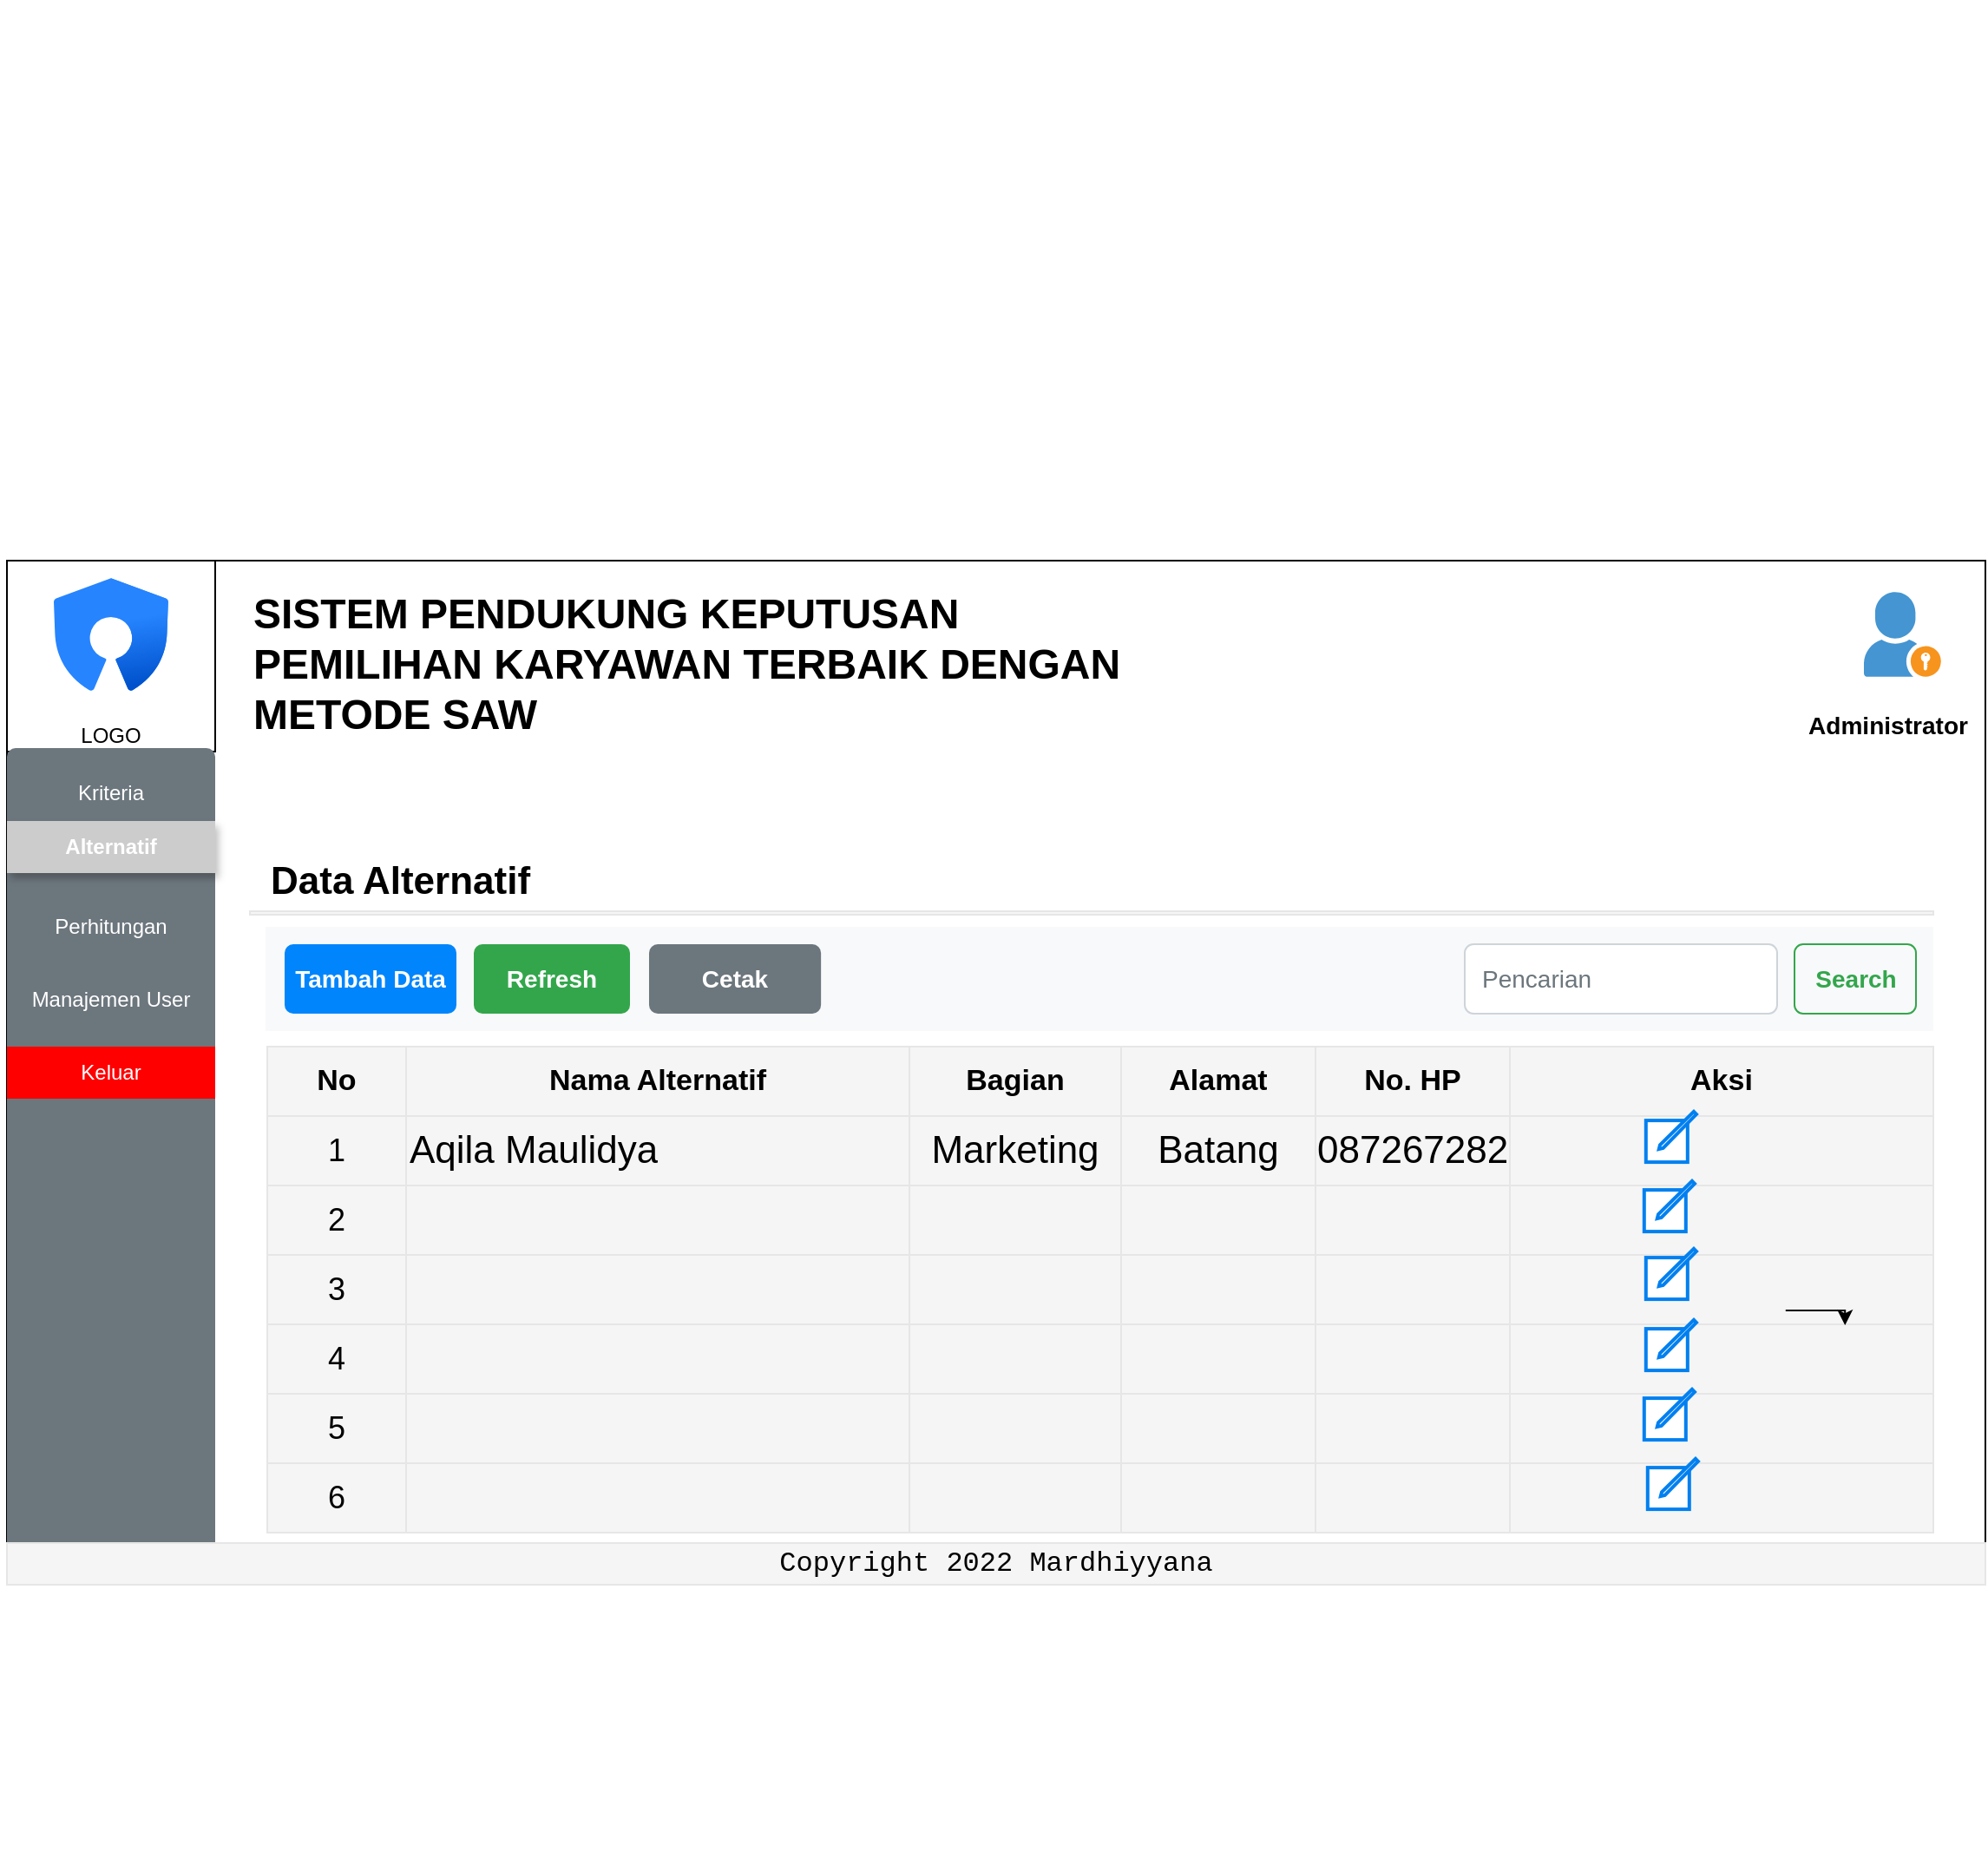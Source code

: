 <mxfile version="20.5.0" type="github"><diagram id="6rKl30hIbtVixvo6WM_1" name="Data Alternatif"><mxGraphModel dx="1240" dy="1388" grid="1" gridSize="10" guides="1" tooltips="1" connect="1" arrows="1" fold="1" page="1" pageScale="1" pageWidth="1169" pageHeight="827" math="0" shadow="0"><root><mxCell id="0"/><mxCell id="1" parent="0"/><mxCell id="MqwQLQbv7NzQhXvsSWZd-1" value="" style="rounded=0;whiteSpace=wrap;html=1;" parent="1" vertex="1"><mxGeometry x="10" y="10" width="1140" height="590" as="geometry"/></mxCell><mxCell id="MqwQLQbv7NzQhXvsSWZd-3" value="LOGO" style="rounded=0;whiteSpace=wrap;html=1;verticalAlign=bottom;" parent="1" vertex="1"><mxGeometry x="10" y="10" width="120" height="110" as="geometry"/></mxCell><mxCell id="MqwQLQbv7NzQhXvsSWZd-2" value="" style="image;image=img/lib/atlassian/Crowd_Logo.svg;" parent="1" vertex="1"><mxGeometry x="37" y="20" width="66" height="65" as="geometry"/></mxCell><mxCell id="MqwQLQbv7NzQhXvsSWZd-4" value="&lt;h1&gt;SISTEM PENDUKUNG KEPUTUSAN PEMILIHAN KARYAWAN TERBAIK DENGAN METODE SAW&lt;/h1&gt;" style="text;html=1;strokeColor=none;fillColor=none;align=left;verticalAlign=middle;whiteSpace=wrap;rounded=0;" parent="1" vertex="1"><mxGeometry x="150" y="55" width="530" height="30" as="geometry"/></mxCell><mxCell id="MqwQLQbv7NzQhXvsSWZd-5" value="" style="shadow=0;dashed=0;html=1;strokeColor=none;fillColor=#4495D1;labelPosition=center;verticalLabelPosition=bottom;verticalAlign=top;align=center;outlineConnect=0;shape=mxgraph.veeam.portal_admin;" parent="1" vertex="1"><mxGeometry x="1080" y="28.1" width="44.4" height="48.8" as="geometry"/></mxCell><mxCell id="MqwQLQbv7NzQhXvsSWZd-6" value="&lt;h3&gt;Administrator&lt;/h3&gt;" style="text;html=1;strokeColor=none;fillColor=none;align=center;verticalAlign=middle;whiteSpace=wrap;rounded=0;" parent="1" vertex="1"><mxGeometry x="1064.4" y="90" width="60" height="30" as="geometry"/></mxCell><mxCell id="MqwQLQbv7NzQhXvsSWZd-8" value="" style="html=1;shadow=0;dashed=0;shape=mxgraph.bootstrap.rrect;rSize=5;strokeColor=none;html=1;whiteSpace=wrap;fillColor=#6C767D;fontColor=#ffffff;sketch=0;" parent="1" vertex="1"><mxGeometry x="10" y="118" width="120" height="480" as="geometry"/></mxCell><mxCell id="MqwQLQbv7NzQhXvsSWZd-9" value="&amp;nbsp;Kriteria&amp;nbsp;" style="strokeColor=inherit;fillColor=inherit;gradientColor=inherit;fontColor=inherit;html=1;shadow=0;dashed=0;shape=mxgraph.bootstrap.topButton;rSize=5;perimeter=none;whiteSpace=wrap;resizeWidth=1;sketch=0;align=center;" parent="MqwQLQbv7NzQhXvsSWZd-8" vertex="1"><mxGeometry width="120" height="30" relative="1" as="geometry"><mxPoint y="11" as="offset"/></mxGeometry></mxCell><mxCell id="MqwQLQbv7NzQhXvsSWZd-10" value="Alternatif" style="strokeColor=inherit;fillColor=inherit;gradientColor=inherit;fontColor=inherit;html=1;shadow=0;dashed=0;perimeter=none;whiteSpace=wrap;resizeWidth=1;sketch=0;align=center;" parent="MqwQLQbv7NzQhXvsSWZd-8" vertex="1"><mxGeometry width="120" height="30" relative="1" as="geometry"><mxPoint y="47" as="offset"/></mxGeometry></mxCell><mxCell id="MqwQLQbv7NzQhXvsSWZd-12" value="Manajemen User" style="strokeColor=inherit;fillColor=inherit;gradientColor=inherit;fontColor=inherit;html=1;shadow=0;dashed=0;perimeter=none;whiteSpace=wrap;resizeWidth=1;sketch=0;align=center;" parent="MqwQLQbv7NzQhXvsSWZd-8" vertex="1"><mxGeometry width="120" height="30" relative="1" as="geometry"><mxPoint y="130" as="offset"/></mxGeometry></mxCell><mxCell id="MqwQLQbv7NzQhXvsSWZd-16" value="Keluar" style="strokeColor=inherit;fillColor=#FF0000;gradientColor=inherit;fontColor=inherit;html=1;shadow=0;dashed=0;perimeter=none;whiteSpace=wrap;resizeWidth=1;sketch=0;align=center;labelBackgroundColor=none;" parent="MqwQLQbv7NzQhXvsSWZd-8" vertex="1"><mxGeometry y="172" width="120" height="30" as="geometry"/></mxCell><mxCell id="jXuhgU2BO-_UvedDgSuv-1" value="Alternatif" style="strokeColor=inherit;fillColor=#CCCCCC;gradientColor=inherit;fontColor=inherit;html=1;shadow=1;dashed=0;perimeter=none;whiteSpace=wrap;resizeWidth=1;sketch=0;align=center;fontStyle=1" vertex="1" parent="MqwQLQbv7NzQhXvsSWZd-8"><mxGeometry y="42" width="120" height="30" as="geometry"/></mxCell><mxCell id="jXuhgU2BO-_UvedDgSuv-2" value="Perhitungan" style="strokeColor=inherit;fillColor=inherit;gradientColor=inherit;fontColor=inherit;html=1;shadow=0;dashed=0;perimeter=none;whiteSpace=wrap;resizeWidth=1;sketch=0;align=center;" vertex="1" parent="MqwQLQbv7NzQhXvsSWZd-8"><mxGeometry y="88" width="120" height="30" as="geometry"/></mxCell><mxCell id="MqwQLQbv7NzQhXvsSWZd-23" value="&lt;h4 style=&quot;font-size: 22px;&quot;&gt;Data Alternatif&lt;/h4&gt;" style="text;html=1;strokeColor=none;fillColor=none;align=left;verticalAlign=middle;whiteSpace=wrap;rounded=0;fontSize=22;" parent="1" vertex="1"><mxGeometry x="160" y="180" width="530" height="30" as="geometry"/></mxCell><mxCell id="MqwQLQbv7NzQhXvsSWZd-24" value="" style="rounded=0;whiteSpace=wrap;html=1;shadow=0;labelBackgroundColor=none;strokeColor=#E6E6E6;fontFamily=Helvetica;fontSize=21;fontColor=#000000;fillColor=#F5F5F5;" parent="1" vertex="1"><mxGeometry x="150" y="212" width="970" height="2" as="geometry"/></mxCell><mxCell id="MqwQLQbv7NzQhXvsSWZd-30" value="" style="edgeStyle=none;orthogonalLoop=1;jettySize=auto;html=1;rounded=0;fontFamily=Helvetica;fontSize=22;fontColor=#000000;shape=link;strokeColor=none;width=1065.385;" parent="1" edge="1"><mxGeometry width="80" relative="1" as="geometry"><mxPoint x="160" y="220" as="sourcePoint"/><mxPoint x="240" y="220" as="targetPoint"/><Array as="points"/></mxGeometry></mxCell><mxCell id="MqwQLQbv7NzQhXvsSWZd-39" value="&lt;br&gt;" style="html=1;shadow=0;dashed=0;fillColor=#F8F9FA;strokeColor=none;fontSize=16;fontColor=#181819;align=center;spacing=15;labelBackgroundColor=none;fontFamily=Helvetica;" parent="1" vertex="1"><mxGeometry x="159" y="221" width="961" height="60" as="geometry"/></mxCell><mxCell id="MqwQLQbv7NzQhXvsSWZd-42" value="Refresh" style="html=1;shadow=0;dashed=0;shape=mxgraph.bootstrap.rrect;rSize=5;strokeColor=none;strokeWidth=1;fillColor=#33A64C;fontColor=#FFFFFF;whiteSpace=wrap;align=center;verticalAlign=middle;spacingLeft=0;fontStyle=1;fontSize=14;spacing=5;labelBackgroundColor=none;fontFamily=Helvetica;" parent="MqwQLQbv7NzQhXvsSWZd-39" vertex="1"><mxGeometry x="120" y="10" width="90" height="40" as="geometry"/></mxCell><mxCell id="MqwQLQbv7NzQhXvsSWZd-43" value="Tambah Data" style="html=1;shadow=0;dashed=0;shape=mxgraph.bootstrap.rrect;rSize=5;strokeColor=none;strokeWidth=1;fillColor=#0085FC;fontColor=#FFFFFF;whiteSpace=wrap;align=center;verticalAlign=middle;spacingLeft=0;fontStyle=1;fontSize=14;spacing=5;labelBackgroundColor=none;fontFamily=Helvetica;" parent="MqwQLQbv7NzQhXvsSWZd-39" vertex="1"><mxGeometry x="11" y="10" width="99" height="40" as="geometry"/></mxCell><mxCell id="MqwQLQbv7NzQhXvsSWZd-44" value="Cetak" style="html=1;shadow=0;dashed=0;shape=mxgraph.bootstrap.rrect;rSize=5;strokeColor=none;strokeWidth=1;fillColor=#6C767D;fontColor=#FFFFFF;whiteSpace=wrap;align=center;verticalAlign=middle;spacingLeft=0;fontStyle=1;fontSize=14;spacing=5;labelBackgroundColor=none;fontFamily=Helvetica;" parent="MqwQLQbv7NzQhXvsSWZd-39" vertex="1"><mxGeometry x="220.996" y="10" width="99.072" height="40" as="geometry"/></mxCell><mxCell id="k3bgzc_hf6o6K0Y0xTnF-33" value="Pencarian" style="html=1;shadow=0;dashed=0;shape=mxgraph.bootstrap.rrect;rSize=5;fontSize=14;fontColor=#6C767D;strokeColor=#CED4DA;fillColor=#ffffff;align=left;spacing=10;labelBackgroundColor=none;fontFamily=Helvetica;" vertex="1" parent="MqwQLQbv7NzQhXvsSWZd-39"><mxGeometry x="691" y="10" width="180" height="40" as="geometry"/></mxCell><mxCell id="k3bgzc_hf6o6K0Y0xTnF-34" value="Search" style="html=1;shadow=0;dashed=0;shape=mxgraph.bootstrap.rrect;rSize=5;fontSize=14;fontColor=#33A64C;strokeColor=#33A64C;fillColor=none;labelBackgroundColor=none;fontFamily=Helvetica;fontStyle=1" vertex="1" parent="MqwQLQbv7NzQhXvsSWZd-39"><mxGeometry x="881" y="10" width="70" height="40" as="geometry"/></mxCell><mxCell id="MqwQLQbv7NzQhXvsSWZd-118" value="" style="shape=table;startSize=0;container=1;collapsible=0;childLayout=tableLayout;shadow=0;labelBackgroundColor=none;strokeColor=#E6E6E6;fontFamily=Helvetica;fontSize=22;fontColor=#000000;fillColor=#F5F5F5;" parent="1" vertex="1"><mxGeometry x="160" y="290" width="960" height="280" as="geometry"/></mxCell><mxCell id="MqwQLQbv7NzQhXvsSWZd-119" value="" style="shape=tableRow;horizontal=0;startSize=0;swimlaneHead=0;swimlaneBody=0;top=0;left=0;bottom=0;right=0;collapsible=0;dropTarget=0;fillColor=none;points=[[0,0.5],[1,0.5]];portConstraint=eastwest;shadow=0;labelBackgroundColor=none;strokeColor=#E6E6E6;fontFamily=Helvetica;fontSize=22;fontColor=#000000;" parent="MqwQLQbv7NzQhXvsSWZd-118" vertex="1"><mxGeometry width="960" height="40" as="geometry"/></mxCell><mxCell id="MqwQLQbv7NzQhXvsSWZd-120" value="No" style="shape=partialRectangle;html=1;whiteSpace=wrap;connectable=0;overflow=hidden;fillColor=none;top=0;left=0;bottom=0;right=0;pointerEvents=1;shadow=0;labelBackgroundColor=none;strokeColor=#E6E6E6;fontFamily=Helvetica;fontSize=17;fontColor=#000000;fontStyle=1;align=center;" parent="MqwQLQbv7NzQhXvsSWZd-119" vertex="1"><mxGeometry width="80" height="40" as="geometry"><mxRectangle width="80" height="40" as="alternateBounds"/></mxGeometry></mxCell><mxCell id="MqwQLQbv7NzQhXvsSWZd-122" value="Nama Alternatif" style="shape=partialRectangle;html=1;whiteSpace=wrap;connectable=0;overflow=hidden;fillColor=none;top=0;left=0;bottom=0;right=0;pointerEvents=1;shadow=0;labelBackgroundColor=none;strokeColor=#E6E6E6;fontFamily=Helvetica;fontSize=17;fontColor=#000000;fontStyle=1;align=center;" parent="MqwQLQbv7NzQhXvsSWZd-119" vertex="1"><mxGeometry x="80" width="290" height="40" as="geometry"><mxRectangle width="290" height="40" as="alternateBounds"/></mxGeometry></mxCell><mxCell id="MqwQLQbv7NzQhXvsSWZd-123" value="Bagian" style="shape=partialRectangle;html=1;whiteSpace=wrap;connectable=0;overflow=hidden;fillColor=none;top=0;left=0;bottom=0;right=0;pointerEvents=1;shadow=0;labelBackgroundColor=none;strokeColor=#E6E6E6;fontFamily=Helvetica;fontSize=17;fontColor=#000000;fontStyle=1;align=center;" parent="MqwQLQbv7NzQhXvsSWZd-119" vertex="1"><mxGeometry x="370" width="122" height="40" as="geometry"><mxRectangle width="122" height="40" as="alternateBounds"/></mxGeometry></mxCell><mxCell id="MqwQLQbv7NzQhXvsSWZd-124" value="Alamat" style="shape=partialRectangle;html=1;whiteSpace=wrap;connectable=0;overflow=hidden;fillColor=none;top=0;left=0;bottom=0;right=0;pointerEvents=1;shadow=0;labelBackgroundColor=none;strokeColor=#E6E6E6;fontFamily=Helvetica;fontSize=17;fontColor=#000000;fontStyle=1;align=center;" parent="MqwQLQbv7NzQhXvsSWZd-119" vertex="1"><mxGeometry x="492" width="112" height="40" as="geometry"><mxRectangle width="112" height="40" as="alternateBounds"/></mxGeometry></mxCell><mxCell id="k3bgzc_hf6o6K0Y0xTnF-26" value="No. HP" style="shape=partialRectangle;html=1;whiteSpace=wrap;connectable=0;overflow=hidden;fillColor=none;top=0;left=0;bottom=0;right=0;pointerEvents=1;shadow=0;labelBackgroundColor=none;strokeColor=#E6E6E6;fontFamily=Helvetica;fontSize=17;fontColor=#000000;fontStyle=1;align=center;" vertex="1" parent="MqwQLQbv7NzQhXvsSWZd-119"><mxGeometry x="604" width="112" height="40" as="geometry"><mxRectangle width="112" height="40" as="alternateBounds"/></mxGeometry></mxCell><mxCell id="MqwQLQbv7NzQhXvsSWZd-130" value="Aksi" style="shape=partialRectangle;html=1;whiteSpace=wrap;connectable=0;overflow=hidden;fillColor=none;top=0;left=0;bottom=0;right=0;pointerEvents=1;shadow=0;labelBackgroundColor=none;strokeColor=#E6E6E6;fontFamily=Helvetica;fontSize=17;fontColor=#000000;fontStyle=1;align=center;" parent="MqwQLQbv7NzQhXvsSWZd-119" vertex="1"><mxGeometry x="716" width="244" height="40" as="geometry"><mxRectangle width="244" height="40" as="alternateBounds"/></mxGeometry></mxCell><mxCell id="MqwQLQbv7NzQhXvsSWZd-131" value="" style="shape=tableRow;horizontal=0;startSize=0;swimlaneHead=0;swimlaneBody=0;top=0;left=0;bottom=0;right=0;collapsible=0;dropTarget=0;fillColor=none;points=[[0,0.5],[1,0.5]];portConstraint=eastwest;shadow=0;labelBackgroundColor=none;strokeColor=#E6E6E6;fontFamily=Helvetica;fontSize=22;fontColor=#000000;" parent="MqwQLQbv7NzQhXvsSWZd-118" vertex="1"><mxGeometry y="40" width="960" height="40" as="geometry"/></mxCell><mxCell id="MqwQLQbv7NzQhXvsSWZd-132" value="1" style="shape=partialRectangle;html=1;whiteSpace=wrap;connectable=0;overflow=hidden;fillColor=none;top=0;left=0;bottom=0;right=0;pointerEvents=1;shadow=0;labelBackgroundColor=none;strokeColor=#E6E6E6;fontFamily=Helvetica;fontSize=18;fontColor=#000000;" parent="MqwQLQbv7NzQhXvsSWZd-131" vertex="1"><mxGeometry width="80" height="40" as="geometry"><mxRectangle width="80" height="40" as="alternateBounds"/></mxGeometry></mxCell><mxCell id="MqwQLQbv7NzQhXvsSWZd-134" value="Aqila Maulidya" style="shape=partialRectangle;html=1;whiteSpace=wrap;connectable=0;overflow=hidden;fillColor=none;top=0;left=0;bottom=0;right=0;pointerEvents=1;shadow=0;labelBackgroundColor=none;strokeColor=#E6E6E6;fontFamily=Helvetica;fontSize=22;fontColor=#000000;align=left;" parent="MqwQLQbv7NzQhXvsSWZd-131" vertex="1"><mxGeometry x="80" width="290" height="40" as="geometry"><mxRectangle width="290" height="40" as="alternateBounds"/></mxGeometry></mxCell><mxCell id="MqwQLQbv7NzQhXvsSWZd-135" value="Marketing" style="shape=partialRectangle;html=1;whiteSpace=wrap;connectable=0;overflow=hidden;fillColor=none;top=0;left=0;bottom=0;right=0;pointerEvents=1;shadow=0;labelBackgroundColor=none;strokeColor=#E6E6E6;fontFamily=Helvetica;fontSize=22;fontColor=#000000;" parent="MqwQLQbv7NzQhXvsSWZd-131" vertex="1"><mxGeometry x="370" width="122" height="40" as="geometry"><mxRectangle width="122" height="40" as="alternateBounds"/></mxGeometry></mxCell><mxCell id="MqwQLQbv7NzQhXvsSWZd-136" value="Batang" style="shape=partialRectangle;html=1;whiteSpace=wrap;connectable=0;overflow=hidden;fillColor=none;top=0;left=0;bottom=0;right=0;pointerEvents=1;shadow=0;labelBackgroundColor=none;strokeColor=#E6E6E6;fontFamily=Helvetica;fontSize=22;fontColor=#000000;" parent="MqwQLQbv7NzQhXvsSWZd-131" vertex="1"><mxGeometry x="492" width="112" height="40" as="geometry"><mxRectangle width="112" height="40" as="alternateBounds"/></mxGeometry></mxCell><mxCell id="k3bgzc_hf6o6K0Y0xTnF-27" value="0872672828278" style="shape=partialRectangle;html=1;whiteSpace=wrap;connectable=0;overflow=hidden;fillColor=none;top=0;left=0;bottom=0;right=0;pointerEvents=1;shadow=0;labelBackgroundColor=none;strokeColor=#E6E6E6;fontFamily=Helvetica;fontSize=22;fontColor=#000000;" vertex="1" parent="MqwQLQbv7NzQhXvsSWZd-131"><mxGeometry x="604" width="112" height="40" as="geometry"><mxRectangle width="112" height="40" as="alternateBounds"/></mxGeometry></mxCell><mxCell id="MqwQLQbv7NzQhXvsSWZd-142" value="" style="shape=partialRectangle;html=1;whiteSpace=wrap;connectable=0;overflow=hidden;fillColor=none;top=0;left=0;bottom=0;right=0;pointerEvents=1;shadow=0;labelBackgroundColor=none;strokeColor=#E6E6E6;fontFamily=Helvetica;fontSize=22;fontColor=#000000;" parent="MqwQLQbv7NzQhXvsSWZd-131" vertex="1"><mxGeometry x="716" width="244" height="40" as="geometry"><mxRectangle width="244" height="40" as="alternateBounds"/></mxGeometry></mxCell><mxCell id="MqwQLQbv7NzQhXvsSWZd-143" value="" style="shape=tableRow;horizontal=0;startSize=0;swimlaneHead=0;swimlaneBody=0;top=0;left=0;bottom=0;right=0;collapsible=0;dropTarget=0;fillColor=none;points=[[0,0.5],[1,0.5]];portConstraint=eastwest;shadow=0;labelBackgroundColor=none;strokeColor=#E6E6E6;fontFamily=Helvetica;fontSize=22;fontColor=#000000;" parent="MqwQLQbv7NzQhXvsSWZd-118" vertex="1"><mxGeometry y="80" width="960" height="40" as="geometry"/></mxCell><mxCell id="MqwQLQbv7NzQhXvsSWZd-144" value="2" style="shape=partialRectangle;html=1;whiteSpace=wrap;connectable=0;overflow=hidden;fillColor=none;top=0;left=0;bottom=0;right=0;pointerEvents=1;shadow=0;labelBackgroundColor=none;strokeColor=#E6E6E6;fontFamily=Helvetica;fontSize=18;fontColor=#000000;" parent="MqwQLQbv7NzQhXvsSWZd-143" vertex="1"><mxGeometry width="80" height="40" as="geometry"><mxRectangle width="80" height="40" as="alternateBounds"/></mxGeometry></mxCell><mxCell id="MqwQLQbv7NzQhXvsSWZd-146" value="" style="shape=partialRectangle;html=1;whiteSpace=wrap;connectable=0;overflow=hidden;fillColor=none;top=0;left=0;bottom=0;right=0;pointerEvents=1;shadow=0;labelBackgroundColor=none;strokeColor=#E6E6E6;fontFamily=Helvetica;fontSize=22;fontColor=#000000;" parent="MqwQLQbv7NzQhXvsSWZd-143" vertex="1"><mxGeometry x="80" width="290" height="40" as="geometry"><mxRectangle width="290" height="40" as="alternateBounds"/></mxGeometry></mxCell><mxCell id="MqwQLQbv7NzQhXvsSWZd-147" value="" style="shape=partialRectangle;html=1;whiteSpace=wrap;connectable=0;overflow=hidden;fillColor=none;top=0;left=0;bottom=0;right=0;pointerEvents=1;shadow=0;labelBackgroundColor=none;strokeColor=#E6E6E6;fontFamily=Helvetica;fontSize=22;fontColor=#000000;" parent="MqwQLQbv7NzQhXvsSWZd-143" vertex="1"><mxGeometry x="370" width="122" height="40" as="geometry"><mxRectangle width="122" height="40" as="alternateBounds"/></mxGeometry></mxCell><mxCell id="MqwQLQbv7NzQhXvsSWZd-148" value="" style="shape=partialRectangle;html=1;whiteSpace=wrap;connectable=0;overflow=hidden;fillColor=none;top=0;left=0;bottom=0;right=0;pointerEvents=1;shadow=0;labelBackgroundColor=none;strokeColor=#E6E6E6;fontFamily=Helvetica;fontSize=22;fontColor=#000000;" parent="MqwQLQbv7NzQhXvsSWZd-143" vertex="1"><mxGeometry x="492" width="112" height="40" as="geometry"><mxRectangle width="112" height="40" as="alternateBounds"/></mxGeometry></mxCell><mxCell id="k3bgzc_hf6o6K0Y0xTnF-28" style="shape=partialRectangle;html=1;whiteSpace=wrap;connectable=0;overflow=hidden;fillColor=none;top=0;left=0;bottom=0;right=0;pointerEvents=1;shadow=0;labelBackgroundColor=none;strokeColor=#E6E6E6;fontFamily=Helvetica;fontSize=22;fontColor=#000000;" vertex="1" parent="MqwQLQbv7NzQhXvsSWZd-143"><mxGeometry x="604" width="112" height="40" as="geometry"><mxRectangle width="112" height="40" as="alternateBounds"/></mxGeometry></mxCell><mxCell id="MqwQLQbv7NzQhXvsSWZd-154" value="" style="shape=partialRectangle;html=1;whiteSpace=wrap;connectable=0;overflow=hidden;fillColor=none;top=0;left=0;bottom=0;right=0;pointerEvents=1;shadow=0;labelBackgroundColor=none;strokeColor=#E6E6E6;fontFamily=Helvetica;fontSize=22;fontColor=#000000;" parent="MqwQLQbv7NzQhXvsSWZd-143" vertex="1"><mxGeometry x="716" width="244" height="40" as="geometry"><mxRectangle width="244" height="40" as="alternateBounds"/></mxGeometry></mxCell><mxCell id="MqwQLQbv7NzQhXvsSWZd-155" style="shape=tableRow;horizontal=0;startSize=0;swimlaneHead=0;swimlaneBody=0;top=0;left=0;bottom=0;right=0;collapsible=0;dropTarget=0;fillColor=none;points=[[0,0.5],[1,0.5]];portConstraint=eastwest;shadow=0;labelBackgroundColor=none;strokeColor=#E6E6E6;fontFamily=Helvetica;fontSize=22;fontColor=#000000;" parent="MqwQLQbv7NzQhXvsSWZd-118" vertex="1"><mxGeometry y="120" width="960" height="40" as="geometry"/></mxCell><mxCell id="MqwQLQbv7NzQhXvsSWZd-156" value="3" style="shape=partialRectangle;html=1;whiteSpace=wrap;connectable=0;overflow=hidden;fillColor=none;top=0;left=0;bottom=0;right=0;pointerEvents=1;shadow=0;labelBackgroundColor=none;strokeColor=#E6E6E6;fontFamily=Helvetica;fontSize=18;fontColor=#000000;" parent="MqwQLQbv7NzQhXvsSWZd-155" vertex="1"><mxGeometry width="80" height="40" as="geometry"><mxRectangle width="80" height="40" as="alternateBounds"/></mxGeometry></mxCell><mxCell id="MqwQLQbv7NzQhXvsSWZd-158" value="" style="shape=partialRectangle;html=1;whiteSpace=wrap;connectable=0;overflow=hidden;fillColor=none;top=0;left=0;bottom=0;right=0;pointerEvents=1;shadow=0;labelBackgroundColor=none;strokeColor=#E6E6E6;fontFamily=Helvetica;fontSize=22;fontColor=#000000;" parent="MqwQLQbv7NzQhXvsSWZd-155" vertex="1"><mxGeometry x="80" width="290" height="40" as="geometry"><mxRectangle width="290" height="40" as="alternateBounds"/></mxGeometry></mxCell><mxCell id="MqwQLQbv7NzQhXvsSWZd-159" style="shape=partialRectangle;html=1;whiteSpace=wrap;connectable=0;overflow=hidden;fillColor=none;top=0;left=0;bottom=0;right=0;pointerEvents=1;shadow=0;labelBackgroundColor=none;strokeColor=#E6E6E6;fontFamily=Helvetica;fontSize=22;fontColor=#000000;" parent="MqwQLQbv7NzQhXvsSWZd-155" vertex="1"><mxGeometry x="370" width="122" height="40" as="geometry"><mxRectangle width="122" height="40" as="alternateBounds"/></mxGeometry></mxCell><mxCell id="MqwQLQbv7NzQhXvsSWZd-160" style="shape=partialRectangle;html=1;whiteSpace=wrap;connectable=0;overflow=hidden;fillColor=none;top=0;left=0;bottom=0;right=0;pointerEvents=1;shadow=0;labelBackgroundColor=none;strokeColor=#E6E6E6;fontFamily=Helvetica;fontSize=22;fontColor=#000000;" parent="MqwQLQbv7NzQhXvsSWZd-155" vertex="1"><mxGeometry x="492" width="112" height="40" as="geometry"><mxRectangle width="112" height="40" as="alternateBounds"/></mxGeometry></mxCell><mxCell id="k3bgzc_hf6o6K0Y0xTnF-29" style="shape=partialRectangle;html=1;whiteSpace=wrap;connectable=0;overflow=hidden;fillColor=none;top=0;left=0;bottom=0;right=0;pointerEvents=1;shadow=0;labelBackgroundColor=none;strokeColor=#E6E6E6;fontFamily=Helvetica;fontSize=22;fontColor=#000000;" vertex="1" parent="MqwQLQbv7NzQhXvsSWZd-155"><mxGeometry x="604" width="112" height="40" as="geometry"><mxRectangle width="112" height="40" as="alternateBounds"/></mxGeometry></mxCell><mxCell id="MqwQLQbv7NzQhXvsSWZd-166" style="shape=partialRectangle;html=1;whiteSpace=wrap;connectable=0;overflow=hidden;fillColor=none;top=0;left=0;bottom=0;right=0;pointerEvents=1;shadow=0;labelBackgroundColor=none;strokeColor=#E6E6E6;fontFamily=Helvetica;fontSize=22;fontColor=#000000;" parent="MqwQLQbv7NzQhXvsSWZd-155" vertex="1"><mxGeometry x="716" width="244" height="40" as="geometry"><mxRectangle width="244" height="40" as="alternateBounds"/></mxGeometry></mxCell><mxCell id="MqwQLQbv7NzQhXvsSWZd-192" style="shape=tableRow;horizontal=0;startSize=0;swimlaneHead=0;swimlaneBody=0;top=0;left=0;bottom=0;right=0;collapsible=0;dropTarget=0;fillColor=none;points=[[0,0.5],[1,0.5]];portConstraint=eastwest;shadow=0;labelBackgroundColor=none;strokeColor=#E6E6E6;fontFamily=Helvetica;fontSize=22;fontColor=#000000;" parent="MqwQLQbv7NzQhXvsSWZd-118" vertex="1"><mxGeometry y="160" width="960" height="40" as="geometry"/></mxCell><mxCell id="MqwQLQbv7NzQhXvsSWZd-193" value="4" style="shape=partialRectangle;html=1;whiteSpace=wrap;connectable=0;overflow=hidden;fillColor=none;top=0;left=0;bottom=0;right=0;pointerEvents=1;shadow=0;labelBackgroundColor=none;strokeColor=#E6E6E6;fontFamily=Helvetica;fontSize=18;fontColor=#000000;" parent="MqwQLQbv7NzQhXvsSWZd-192" vertex="1"><mxGeometry width="80" height="40" as="geometry"><mxRectangle width="80" height="40" as="alternateBounds"/></mxGeometry></mxCell><mxCell id="MqwQLQbv7NzQhXvsSWZd-195" value="" style="shape=partialRectangle;html=1;whiteSpace=wrap;connectable=0;overflow=hidden;fillColor=none;top=0;left=0;bottom=0;right=0;pointerEvents=1;shadow=0;labelBackgroundColor=none;strokeColor=#E6E6E6;fontFamily=Helvetica;fontSize=22;fontColor=#000000;" parent="MqwQLQbv7NzQhXvsSWZd-192" vertex="1"><mxGeometry x="80" width="290" height="40" as="geometry"><mxRectangle width="290" height="40" as="alternateBounds"/></mxGeometry></mxCell><mxCell id="MqwQLQbv7NzQhXvsSWZd-196" style="shape=partialRectangle;html=1;whiteSpace=wrap;connectable=0;overflow=hidden;fillColor=none;top=0;left=0;bottom=0;right=0;pointerEvents=1;shadow=0;labelBackgroundColor=none;strokeColor=#E6E6E6;fontFamily=Helvetica;fontSize=22;fontColor=#000000;" parent="MqwQLQbv7NzQhXvsSWZd-192" vertex="1"><mxGeometry x="370" width="122" height="40" as="geometry"><mxRectangle width="122" height="40" as="alternateBounds"/></mxGeometry></mxCell><mxCell id="MqwQLQbv7NzQhXvsSWZd-197" style="shape=partialRectangle;html=1;whiteSpace=wrap;connectable=0;overflow=hidden;fillColor=none;top=0;left=0;bottom=0;right=0;pointerEvents=1;shadow=0;labelBackgroundColor=none;strokeColor=#E6E6E6;fontFamily=Helvetica;fontSize=22;fontColor=#000000;" parent="MqwQLQbv7NzQhXvsSWZd-192" vertex="1"><mxGeometry x="492" width="112" height="40" as="geometry"><mxRectangle width="112" height="40" as="alternateBounds"/></mxGeometry></mxCell><mxCell id="k3bgzc_hf6o6K0Y0xTnF-30" style="shape=partialRectangle;html=1;whiteSpace=wrap;connectable=0;overflow=hidden;fillColor=none;top=0;left=0;bottom=0;right=0;pointerEvents=1;shadow=0;labelBackgroundColor=none;strokeColor=#E6E6E6;fontFamily=Helvetica;fontSize=22;fontColor=#000000;" vertex="1" parent="MqwQLQbv7NzQhXvsSWZd-192"><mxGeometry x="604" width="112" height="40" as="geometry"><mxRectangle width="112" height="40" as="alternateBounds"/></mxGeometry></mxCell><mxCell id="MqwQLQbv7NzQhXvsSWZd-203" style="shape=partialRectangle;html=1;whiteSpace=wrap;connectable=0;overflow=hidden;fillColor=none;top=0;left=0;bottom=0;right=0;pointerEvents=1;shadow=0;labelBackgroundColor=none;strokeColor=#E6E6E6;fontFamily=Helvetica;fontSize=22;fontColor=#000000;" parent="MqwQLQbv7NzQhXvsSWZd-192" vertex="1"><mxGeometry x="716" width="244" height="40" as="geometry"><mxRectangle width="244" height="40" as="alternateBounds"/></mxGeometry></mxCell><mxCell id="MqwQLQbv7NzQhXvsSWZd-204" style="shape=tableRow;horizontal=0;startSize=0;swimlaneHead=0;swimlaneBody=0;top=0;left=0;bottom=0;right=0;collapsible=0;dropTarget=0;fillColor=none;points=[[0,0.5],[1,0.5]];portConstraint=eastwest;shadow=0;labelBackgroundColor=none;strokeColor=#E6E6E6;fontFamily=Helvetica;fontSize=22;fontColor=#000000;" parent="MqwQLQbv7NzQhXvsSWZd-118" vertex="1"><mxGeometry y="200" width="960" height="40" as="geometry"/></mxCell><mxCell id="MqwQLQbv7NzQhXvsSWZd-205" value="5" style="shape=partialRectangle;html=1;whiteSpace=wrap;connectable=0;overflow=hidden;fillColor=none;top=0;left=0;bottom=0;right=0;pointerEvents=1;shadow=0;labelBackgroundColor=none;strokeColor=#E6E6E6;fontFamily=Helvetica;fontSize=18;fontColor=#000000;" parent="MqwQLQbv7NzQhXvsSWZd-204" vertex="1"><mxGeometry width="80" height="40" as="geometry"><mxRectangle width="80" height="40" as="alternateBounds"/></mxGeometry></mxCell><mxCell id="MqwQLQbv7NzQhXvsSWZd-207" value="" style="shape=partialRectangle;html=1;whiteSpace=wrap;connectable=0;overflow=hidden;fillColor=none;top=0;left=0;bottom=0;right=0;pointerEvents=1;shadow=0;labelBackgroundColor=none;strokeColor=#E6E6E6;fontFamily=Helvetica;fontSize=22;fontColor=#000000;" parent="MqwQLQbv7NzQhXvsSWZd-204" vertex="1"><mxGeometry x="80" width="290" height="40" as="geometry"><mxRectangle width="290" height="40" as="alternateBounds"/></mxGeometry></mxCell><mxCell id="MqwQLQbv7NzQhXvsSWZd-208" style="shape=partialRectangle;html=1;whiteSpace=wrap;connectable=0;overflow=hidden;fillColor=none;top=0;left=0;bottom=0;right=0;pointerEvents=1;shadow=0;labelBackgroundColor=none;strokeColor=#E6E6E6;fontFamily=Helvetica;fontSize=22;fontColor=#000000;" parent="MqwQLQbv7NzQhXvsSWZd-204" vertex="1"><mxGeometry x="370" width="122" height="40" as="geometry"><mxRectangle width="122" height="40" as="alternateBounds"/></mxGeometry></mxCell><mxCell id="MqwQLQbv7NzQhXvsSWZd-209" style="shape=partialRectangle;html=1;whiteSpace=wrap;connectable=0;overflow=hidden;fillColor=none;top=0;left=0;bottom=0;right=0;pointerEvents=1;shadow=0;labelBackgroundColor=none;strokeColor=#E6E6E6;fontFamily=Helvetica;fontSize=22;fontColor=#000000;" parent="MqwQLQbv7NzQhXvsSWZd-204" vertex="1"><mxGeometry x="492" width="112" height="40" as="geometry"><mxRectangle width="112" height="40" as="alternateBounds"/></mxGeometry></mxCell><mxCell id="k3bgzc_hf6o6K0Y0xTnF-31" style="shape=partialRectangle;html=1;whiteSpace=wrap;connectable=0;overflow=hidden;fillColor=none;top=0;left=0;bottom=0;right=0;pointerEvents=1;shadow=0;labelBackgroundColor=none;strokeColor=#E6E6E6;fontFamily=Helvetica;fontSize=22;fontColor=#000000;" vertex="1" parent="MqwQLQbv7NzQhXvsSWZd-204"><mxGeometry x="604" width="112" height="40" as="geometry"><mxRectangle width="112" height="40" as="alternateBounds"/></mxGeometry></mxCell><mxCell id="MqwQLQbv7NzQhXvsSWZd-215" style="shape=partialRectangle;html=1;whiteSpace=wrap;connectable=0;overflow=hidden;fillColor=none;top=0;left=0;bottom=0;right=0;pointerEvents=1;shadow=0;labelBackgroundColor=none;strokeColor=#E6E6E6;fontFamily=Helvetica;fontSize=22;fontColor=#000000;" parent="MqwQLQbv7NzQhXvsSWZd-204" vertex="1"><mxGeometry x="716" width="244" height="40" as="geometry"><mxRectangle width="244" height="40" as="alternateBounds"/></mxGeometry></mxCell><mxCell id="k3bgzc_hf6o6K0Y0xTnF-13" style="shape=tableRow;horizontal=0;startSize=0;swimlaneHead=0;swimlaneBody=0;top=0;left=0;bottom=0;right=0;collapsible=0;dropTarget=0;fillColor=none;points=[[0,0.5],[1,0.5]];portConstraint=eastwest;shadow=0;labelBackgroundColor=none;strokeColor=#E6E6E6;fontFamily=Helvetica;fontSize=22;fontColor=#000000;" vertex="1" parent="MqwQLQbv7NzQhXvsSWZd-118"><mxGeometry y="240" width="960" height="40" as="geometry"/></mxCell><mxCell id="k3bgzc_hf6o6K0Y0xTnF-14" value="6" style="shape=partialRectangle;html=1;whiteSpace=wrap;connectable=0;overflow=hidden;fillColor=none;top=0;left=0;bottom=0;right=0;pointerEvents=1;shadow=0;labelBackgroundColor=none;strokeColor=#E6E6E6;fontFamily=Helvetica;fontSize=18;fontColor=#000000;" vertex="1" parent="k3bgzc_hf6o6K0Y0xTnF-13"><mxGeometry width="80" height="40" as="geometry"><mxRectangle width="80" height="40" as="alternateBounds"/></mxGeometry></mxCell><mxCell id="k3bgzc_hf6o6K0Y0xTnF-16" value="" style="shape=partialRectangle;html=1;whiteSpace=wrap;connectable=0;overflow=hidden;fillColor=none;top=0;left=0;bottom=0;right=0;pointerEvents=1;shadow=0;labelBackgroundColor=none;strokeColor=#E6E6E6;fontFamily=Helvetica;fontSize=22;fontColor=#000000;" vertex="1" parent="k3bgzc_hf6o6K0Y0xTnF-13"><mxGeometry x="80" width="290" height="40" as="geometry"><mxRectangle width="290" height="40" as="alternateBounds"/></mxGeometry></mxCell><mxCell id="k3bgzc_hf6o6K0Y0xTnF-17" style="shape=partialRectangle;html=1;whiteSpace=wrap;connectable=0;overflow=hidden;fillColor=none;top=0;left=0;bottom=0;right=0;pointerEvents=1;shadow=0;labelBackgroundColor=none;strokeColor=#E6E6E6;fontFamily=Helvetica;fontSize=22;fontColor=#000000;" vertex="1" parent="k3bgzc_hf6o6K0Y0xTnF-13"><mxGeometry x="370" width="122" height="40" as="geometry"><mxRectangle width="122" height="40" as="alternateBounds"/></mxGeometry></mxCell><mxCell id="k3bgzc_hf6o6K0Y0xTnF-18" style="shape=partialRectangle;html=1;whiteSpace=wrap;connectable=0;overflow=hidden;fillColor=none;top=0;left=0;bottom=0;right=0;pointerEvents=1;shadow=0;labelBackgroundColor=none;strokeColor=#E6E6E6;fontFamily=Helvetica;fontSize=22;fontColor=#000000;" vertex="1" parent="k3bgzc_hf6o6K0Y0xTnF-13"><mxGeometry x="492" width="112" height="40" as="geometry"><mxRectangle width="112" height="40" as="alternateBounds"/></mxGeometry></mxCell><mxCell id="k3bgzc_hf6o6K0Y0xTnF-32" style="shape=partialRectangle;html=1;whiteSpace=wrap;connectable=0;overflow=hidden;fillColor=none;top=0;left=0;bottom=0;right=0;pointerEvents=1;shadow=0;labelBackgroundColor=none;strokeColor=#E6E6E6;fontFamily=Helvetica;fontSize=22;fontColor=#000000;" vertex="1" parent="k3bgzc_hf6o6K0Y0xTnF-13"><mxGeometry x="604" width="112" height="40" as="geometry"><mxRectangle width="112" height="40" as="alternateBounds"/></mxGeometry></mxCell><mxCell id="k3bgzc_hf6o6K0Y0xTnF-19" style="shape=partialRectangle;html=1;whiteSpace=wrap;connectable=0;overflow=hidden;fillColor=none;top=0;left=0;bottom=0;right=0;pointerEvents=1;shadow=0;labelBackgroundColor=none;strokeColor=#E6E6E6;fontFamily=Helvetica;fontSize=22;fontColor=#000000;" vertex="1" parent="k3bgzc_hf6o6K0Y0xTnF-13"><mxGeometry x="716" width="244" height="40" as="geometry"><mxRectangle width="244" height="40" as="alternateBounds"/></mxGeometry></mxCell><mxCell id="MqwQLQbv7NzQhXvsSWZd-222" value="Copyright 2022 Mardhiyyana" style="rounded=0;whiteSpace=wrap;html=1;shadow=0;labelBackgroundColor=none;strokeColor=#E6E6E6;fontFamily=Courier New;fontSize=16;fontColor=#000000;fillColor=#F5F5F5;" parent="1" vertex="1"><mxGeometry x="10" y="576" width="1140" height="24" as="geometry"/></mxCell><mxCell id="k3bgzc_hf6o6K0Y0xTnF-24" value="" style="group" vertex="1" connectable="0" parent="1"><mxGeometry x="964.4" y="322" width="100" height="238" as="geometry"/></mxCell><mxCell id="MqwQLQbv7NzQhXvsSWZd-173" value="" style="group;shadow=1;" parent="k3bgzc_hf6o6K0Y0xTnF-24" vertex="1" connectable="0"><mxGeometry width="98" height="38" as="geometry"/></mxCell><mxCell id="MqwQLQbv7NzQhXvsSWZd-169" value="" style="shape=image;html=1;verticalAlign=top;verticalLabelPosition=bottom;labelBackgroundColor=#ffffff;imageAspect=0;aspect=fixed;image=https://cdn4.iconfinder.com/data/icons/evil-icons-user-interface/64/basket-128.png;shadow=1;strokeColor=#E6E6E6;fontFamily=Helvetica;fontSize=17;fontColor=#000000;fillColor=#F5F5F5;" parent="MqwQLQbv7NzQhXvsSWZd-173" vertex="1"><mxGeometry x="60" width="38" height="38" as="geometry"/></mxCell><mxCell id="k3bgzc_hf6o6K0Y0xTnF-1" value="" style="html=1;verticalLabelPosition=bottom;align=center;labelBackgroundColor=#ffffff;verticalAlign=top;strokeWidth=2;strokeColor=#0080F0;shadow=0;dashed=0;shape=mxgraph.ios7.icons.compose;" vertex="1" parent="MqwQLQbv7NzQhXvsSWZd-173"><mxGeometry x="-10" y="5.45" width="29.1" height="29.1" as="geometry"/></mxCell><mxCell id="MqwQLQbv7NzQhXvsSWZd-177" value="" style="group" parent="k3bgzc_hf6o6K0Y0xTnF-24" vertex="1" connectable="0"><mxGeometry y="80" width="98" height="38" as="geometry"/></mxCell><mxCell id="MqwQLQbv7NzQhXvsSWZd-178" value="" style="shape=image;html=1;verticalAlign=top;verticalLabelPosition=bottom;labelBackgroundColor=#ffffff;imageAspect=0;aspect=fixed;image=https://cdn4.iconfinder.com/data/icons/evil-icons-user-interface/64/basket-128.png;shadow=0;strokeColor=#E6E6E6;fontFamily=Helvetica;fontSize=17;fontColor=#000000;fillColor=#F5F5F5;" parent="MqwQLQbv7NzQhXvsSWZd-177" vertex="1"><mxGeometry x="60" width="38" height="38" as="geometry"/></mxCell><mxCell id="k3bgzc_hf6o6K0Y0xTnF-5" value="" style="html=1;verticalLabelPosition=bottom;align=center;labelBackgroundColor=#ffffff;verticalAlign=top;strokeWidth=2;strokeColor=#0080F0;shadow=0;dashed=0;shape=mxgraph.ios7.icons.compose;" vertex="1" parent="MqwQLQbv7NzQhXvsSWZd-177"><mxGeometry x="-10" y="4.45" width="29.1" height="29.1" as="geometry"/></mxCell><mxCell id="MqwQLQbv7NzQhXvsSWZd-216" value="" style="group" parent="k3bgzc_hf6o6K0Y0xTnF-24" vertex="1" connectable="0"><mxGeometry x="1" y="120" width="98" height="38" as="geometry"/></mxCell><mxCell id="MqwQLQbv7NzQhXvsSWZd-217" value="" style="shape=image;html=1;verticalAlign=top;verticalLabelPosition=bottom;labelBackgroundColor=#ffffff;imageAspect=0;aspect=fixed;image=https://cdn4.iconfinder.com/data/icons/evil-icons-user-interface/64/basket-128.png;shadow=0;strokeColor=#E6E6E6;fontFamily=Helvetica;fontSize=17;fontColor=#000000;fillColor=#F5F5F5;" parent="MqwQLQbv7NzQhXvsSWZd-216" vertex="1"><mxGeometry x="60" width="38" height="38" as="geometry"/></mxCell><mxCell id="k3bgzc_hf6o6K0Y0xTnF-4" value="" style="html=1;verticalLabelPosition=bottom;align=center;labelBackgroundColor=#ffffff;verticalAlign=top;strokeWidth=2;strokeColor=#0080F0;shadow=0;dashed=0;shape=mxgraph.ios7.icons.compose;" vertex="1" parent="MqwQLQbv7NzQhXvsSWZd-216"><mxGeometry x="-11" y="5.45" width="29.1" height="29.1" as="geometry"/></mxCell><mxCell id="k3bgzc_hf6o6K0Y0xTnF-6" value="" style="group" vertex="1" connectable="0" parent="k3bgzc_hf6o6K0Y0xTnF-24"><mxGeometry y="40" width="98" height="38" as="geometry"/></mxCell><mxCell id="k3bgzc_hf6o6K0Y0xTnF-7" value="" style="shape=image;html=1;verticalAlign=top;verticalLabelPosition=bottom;labelBackgroundColor=#ffffff;imageAspect=0;aspect=fixed;image=https://cdn4.iconfinder.com/data/icons/evil-icons-user-interface/64/basket-128.png;shadow=0;strokeColor=#E6E6E6;fontFamily=Helvetica;fontSize=17;fontColor=#000000;fillColor=#F5F5F5;" vertex="1" parent="k3bgzc_hf6o6K0Y0xTnF-6"><mxGeometry x="60" width="38" height="38" as="geometry"/></mxCell><mxCell id="k3bgzc_hf6o6K0Y0xTnF-8" value="" style="html=1;verticalLabelPosition=bottom;align=center;labelBackgroundColor=#ffffff;verticalAlign=top;strokeWidth=2;strokeColor=#0080F0;shadow=0;dashed=0;shape=mxgraph.ios7.icons.compose;" vertex="1" parent="k3bgzc_hf6o6K0Y0xTnF-6"><mxGeometry x="-11" y="5.45" width="29.1" height="29.1" as="geometry"/></mxCell><mxCell id="k3bgzc_hf6o6K0Y0xTnF-9" value="" style="group" vertex="1" connectable="0" parent="k3bgzc_hf6o6K0Y0xTnF-24"><mxGeometry y="160" width="98" height="38" as="geometry"/></mxCell><mxCell id="k3bgzc_hf6o6K0Y0xTnF-10" value="" style="shape=image;html=1;verticalAlign=top;verticalLabelPosition=bottom;labelBackgroundColor=#ffffff;imageAspect=0;aspect=fixed;image=https://cdn4.iconfinder.com/data/icons/evil-icons-user-interface/64/basket-128.png;shadow=0;strokeColor=#E6E6E6;fontFamily=Helvetica;fontSize=17;fontColor=#000000;fillColor=#F5F5F5;" vertex="1" parent="k3bgzc_hf6o6K0Y0xTnF-9"><mxGeometry x="60" width="38" height="38" as="geometry"/></mxCell><mxCell id="k3bgzc_hf6o6K0Y0xTnF-11" value="" style="html=1;verticalLabelPosition=bottom;align=center;labelBackgroundColor=#ffffff;verticalAlign=top;strokeWidth=2;strokeColor=#0080F0;shadow=0;dashed=0;shape=mxgraph.ios7.icons.compose;" vertex="1" parent="k3bgzc_hf6o6K0Y0xTnF-9"><mxGeometry x="-11" y="5.45" width="29.1" height="29.1" as="geometry"/></mxCell><mxCell id="k3bgzc_hf6o6K0Y0xTnF-20" value="" style="group" vertex="1" connectable="0" parent="k3bgzc_hf6o6K0Y0xTnF-24"><mxGeometry x="2" y="200" width="98" height="38" as="geometry"/></mxCell><mxCell id="k3bgzc_hf6o6K0Y0xTnF-21" value="" style="shape=image;html=1;verticalAlign=top;verticalLabelPosition=bottom;labelBackgroundColor=#ffffff;imageAspect=0;aspect=fixed;image=https://cdn4.iconfinder.com/data/icons/evil-icons-user-interface/64/basket-128.png;shadow=0;strokeColor=#E6E6E6;fontFamily=Helvetica;fontSize=17;fontColor=#000000;fillColor=#F5F5F5;" vertex="1" parent="k3bgzc_hf6o6K0Y0xTnF-20"><mxGeometry x="60" width="38" height="38" as="geometry"/></mxCell><mxCell id="k3bgzc_hf6o6K0Y0xTnF-22" value="" style="html=1;verticalLabelPosition=bottom;align=center;labelBackgroundColor=#ffffff;verticalAlign=top;strokeWidth=2;strokeColor=#0080F0;shadow=0;dashed=0;shape=mxgraph.ios7.icons.compose;" vertex="1" parent="k3bgzc_hf6o6K0Y0xTnF-20"><mxGeometry x="-11" y="5.45" width="29.1" height="29.1" as="geometry"/></mxCell><mxCell id="k3bgzc_hf6o6K0Y0xTnF-25" style="edgeStyle=orthogonalEdgeStyle;rounded=0;orthogonalLoop=1;jettySize=auto;html=1;exitX=0.25;exitY=0;exitDx=0;exitDy=0;entryX=0.947;entryY=0.014;entryDx=0;entryDy=0;entryPerimeter=0;" edge="1" parent="1" source="MqwQLQbv7NzQhXvsSWZd-217" target="MqwQLQbv7NzQhXvsSWZd-192"><mxGeometry relative="1" as="geometry"/></mxCell></root></mxGraphModel></diagram></mxfile>